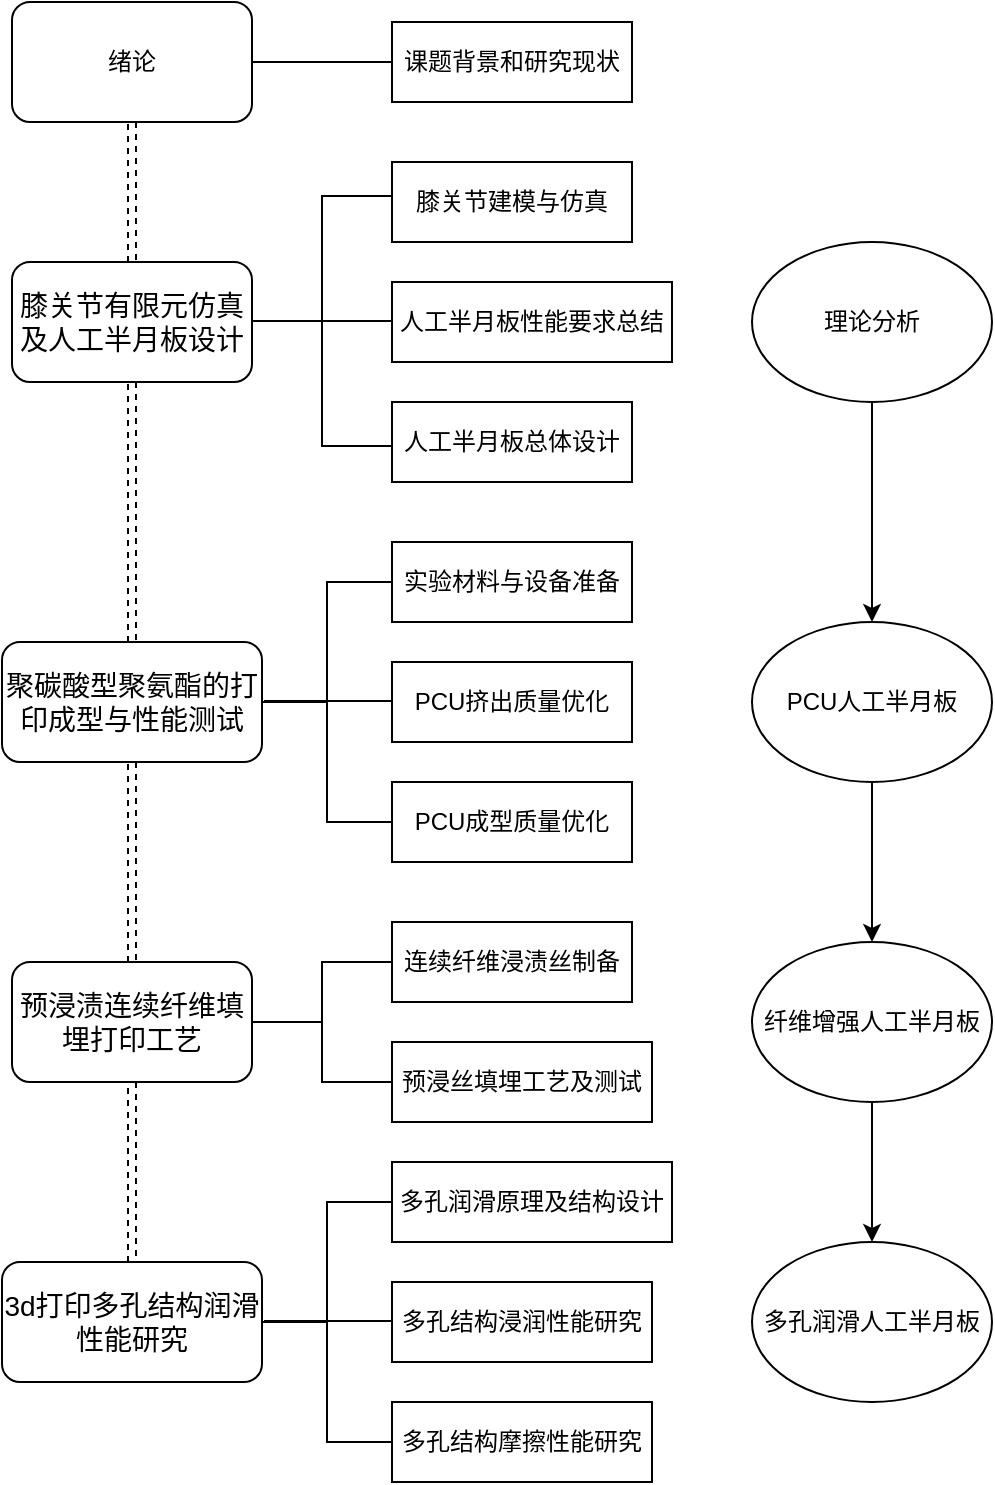 <mxfile version="17.4.0" type="github">
  <diagram id="ayYM7CrsdiZnU-R0M-GR" name="Page-1">
    <mxGraphModel dx="757" dy="803" grid="1" gridSize="10" guides="1" tooltips="1" connect="1" arrows="1" fold="1" page="1" pageScale="1" pageWidth="827" pageHeight="1169" math="0" shadow="0">
      <root>
        <mxCell id="0" />
        <mxCell id="1" parent="0" />
        <mxCell id="YESqVWmMYOuPPAHyVQ_M-3" value="" style="edgeStyle=orthogonalEdgeStyle;rounded=0;orthogonalLoop=1;jettySize=auto;html=1;shape=link;strokeColor=default;dashed=1;" edge="1" parent="1" source="YESqVWmMYOuPPAHyVQ_M-1" target="YESqVWmMYOuPPAHyVQ_M-2">
          <mxGeometry relative="1" as="geometry" />
        </mxCell>
        <mxCell id="YESqVWmMYOuPPAHyVQ_M-1" value="绪论" style="rounded=1;whiteSpace=wrap;html=1;" vertex="1" parent="1">
          <mxGeometry x="60" y="190" width="120" height="60" as="geometry" />
        </mxCell>
        <mxCell id="YESqVWmMYOuPPAHyVQ_M-5" value="" style="edgeStyle=orthogonalEdgeStyle;shape=link;rounded=0;orthogonalLoop=1;jettySize=auto;html=1;dashed=1;strokeColor=default;" edge="1" parent="1" source="YESqVWmMYOuPPAHyVQ_M-2" target="YESqVWmMYOuPPAHyVQ_M-4">
          <mxGeometry relative="1" as="geometry" />
        </mxCell>
        <mxCell id="YESqVWmMYOuPPAHyVQ_M-2" value="&lt;span style=&quot;font-size: 10.5pt&quot;&gt;膝关节有限元仿真及人工半月板设计&lt;/span&gt;" style="whiteSpace=wrap;html=1;rounded=1;" vertex="1" parent="1">
          <mxGeometry x="60" y="320" width="120" height="60" as="geometry" />
        </mxCell>
        <mxCell id="YESqVWmMYOuPPAHyVQ_M-7" value="" style="edgeStyle=orthogonalEdgeStyle;shape=link;rounded=0;orthogonalLoop=1;jettySize=auto;html=1;dashed=1;strokeColor=default;" edge="1" parent="1" source="YESqVWmMYOuPPAHyVQ_M-4" target="YESqVWmMYOuPPAHyVQ_M-6">
          <mxGeometry relative="1" as="geometry" />
        </mxCell>
        <mxCell id="YESqVWmMYOuPPAHyVQ_M-4" value="&lt;span style=&quot;font-size: 10.5pt&quot;&gt;聚碳酸型聚氨酯的打印成型与性能测试&lt;/span&gt;" style="whiteSpace=wrap;html=1;rounded=1;" vertex="1" parent="1">
          <mxGeometry x="55" y="510" width="130" height="60" as="geometry" />
        </mxCell>
        <mxCell id="YESqVWmMYOuPPAHyVQ_M-9" value="" style="edgeStyle=orthogonalEdgeStyle;shape=link;rounded=0;orthogonalLoop=1;jettySize=auto;html=1;dashed=1;strokeColor=default;" edge="1" parent="1" source="YESqVWmMYOuPPAHyVQ_M-6" target="YESqVWmMYOuPPAHyVQ_M-8">
          <mxGeometry relative="1" as="geometry" />
        </mxCell>
        <mxCell id="YESqVWmMYOuPPAHyVQ_M-6" value="&lt;span style=&quot;font-size: 10.5pt&quot;&gt;预浸渍连续纤维填埋打印工艺&lt;/span&gt;" style="whiteSpace=wrap;html=1;rounded=1;" vertex="1" parent="1">
          <mxGeometry x="60" y="670" width="120" height="60" as="geometry" />
        </mxCell>
        <mxCell id="YESqVWmMYOuPPAHyVQ_M-8" value="&lt;span lang=&quot;EN-US&quot; style=&quot;font-size: 10.5pt&quot;&gt;3d&lt;/span&gt;&lt;span style=&quot;font-size: 10.5pt&quot;&gt;打印多孔结构润滑性能研究&lt;/span&gt;" style="whiteSpace=wrap;html=1;rounded=1;" vertex="1" parent="1">
          <mxGeometry x="55" y="820" width="130" height="60" as="geometry" />
        </mxCell>
        <mxCell id="YESqVWmMYOuPPAHyVQ_M-20" value="课题背景和研究现状" style="rounded=0;whiteSpace=wrap;html=1;" vertex="1" parent="1">
          <mxGeometry x="250" y="200" width="120" height="40" as="geometry" />
        </mxCell>
        <mxCell id="YESqVWmMYOuPPAHyVQ_M-21" value="" style="endArrow=none;html=1;rounded=0;strokeColor=default;exitX=1;exitY=0.5;exitDx=0;exitDy=0;entryX=0;entryY=0.5;entryDx=0;entryDy=0;" edge="1" parent="1" source="YESqVWmMYOuPPAHyVQ_M-1" target="YESqVWmMYOuPPAHyVQ_M-20">
          <mxGeometry width="50" height="50" relative="1" as="geometry">
            <mxPoint x="200" y="240" as="sourcePoint" />
            <mxPoint x="250" y="200" as="targetPoint" />
          </mxGeometry>
        </mxCell>
        <mxCell id="YESqVWmMYOuPPAHyVQ_M-22" value="膝关节建模与仿真" style="rounded=0;whiteSpace=wrap;html=1;" vertex="1" parent="1">
          <mxGeometry x="250" y="270" width="120" height="40" as="geometry" />
        </mxCell>
        <mxCell id="YESqVWmMYOuPPAHyVQ_M-23" value="人工半月板性能要求总结" style="rounded=0;whiteSpace=wrap;html=1;" vertex="1" parent="1">
          <mxGeometry x="250" y="330" width="140" height="40" as="geometry" />
        </mxCell>
        <mxCell id="YESqVWmMYOuPPAHyVQ_M-24" value="" style="strokeWidth=1;html=1;shape=mxgraph.flowchart.annotation_2;align=left;labelPosition=right;pointerEvents=1;" vertex="1" parent="1">
          <mxGeometry x="180" y="287" width="70" height="125" as="geometry" />
        </mxCell>
        <mxCell id="YESqVWmMYOuPPAHyVQ_M-25" value="人工半月板总体设计" style="rounded=0;whiteSpace=wrap;html=1;" vertex="1" parent="1">
          <mxGeometry x="250" y="390" width="120" height="40" as="geometry" />
        </mxCell>
        <mxCell id="YESqVWmMYOuPPAHyVQ_M-26" value="" style="strokeWidth=1;html=1;shape=mxgraph.flowchart.annotation_2;align=left;labelPosition=right;pointerEvents=1;" vertex="1" parent="1">
          <mxGeometry x="185" y="480" width="65" height="120" as="geometry" />
        </mxCell>
        <mxCell id="YESqVWmMYOuPPAHyVQ_M-27" value="实验材料与设备准备" style="rounded=0;whiteSpace=wrap;html=1;strokeWidth=1;" vertex="1" parent="1">
          <mxGeometry x="250" y="460" width="120" height="40" as="geometry" />
        </mxCell>
        <mxCell id="YESqVWmMYOuPPAHyVQ_M-28" value="PCU挤出质量优化" style="rounded=0;whiteSpace=wrap;html=1;strokeWidth=1;" vertex="1" parent="1">
          <mxGeometry x="250" y="520" width="120" height="40" as="geometry" />
        </mxCell>
        <mxCell id="YESqVWmMYOuPPAHyVQ_M-29" value="PCU成型质量优化" style="rounded=0;whiteSpace=wrap;html=1;strokeWidth=1;" vertex="1" parent="1">
          <mxGeometry x="250" y="580" width="120" height="40" as="geometry" />
        </mxCell>
        <mxCell id="YESqVWmMYOuPPAHyVQ_M-33" value="" style="endArrow=none;html=1;rounded=0;strokeColor=default;exitX=1;exitY=0.5;exitDx=0;exitDy=0;entryX=0;entryY=0.5;entryDx=0;entryDy=0;" edge="1" parent="1">
          <mxGeometry width="50" height="50" relative="1" as="geometry">
            <mxPoint x="180" y="349.5" as="sourcePoint" />
            <mxPoint x="250" y="349.5" as="targetPoint" />
          </mxGeometry>
        </mxCell>
        <mxCell id="YESqVWmMYOuPPAHyVQ_M-34" value="" style="endArrow=none;html=1;rounded=0;strokeColor=default;exitX=1;exitY=0.5;exitDx=0;exitDy=0;entryX=0;entryY=0.5;entryDx=0;entryDy=0;" edge="1" parent="1">
          <mxGeometry width="50" height="50" relative="1" as="geometry">
            <mxPoint x="186" y="539.5" as="sourcePoint" />
            <mxPoint x="250" y="539.5" as="targetPoint" />
          </mxGeometry>
        </mxCell>
        <mxCell id="YESqVWmMYOuPPAHyVQ_M-35" value="连续纤维浸渍丝制备" style="rounded=0;whiteSpace=wrap;html=1;" vertex="1" parent="1">
          <mxGeometry x="250" y="650" width="120" height="40" as="geometry" />
        </mxCell>
        <mxCell id="YESqVWmMYOuPPAHyVQ_M-37" value="" style="strokeWidth=1;html=1;shape=mxgraph.flowchart.annotation_2;align=left;labelPosition=right;pointerEvents=1;" vertex="1" parent="1">
          <mxGeometry x="180" y="670" width="70" height="60" as="geometry" />
        </mxCell>
        <mxCell id="YESqVWmMYOuPPAHyVQ_M-38" value="预浸丝填埋工艺及测试" style="rounded=0;whiteSpace=wrap;html=1;" vertex="1" parent="1">
          <mxGeometry x="250" y="710" width="130" height="40" as="geometry" />
        </mxCell>
        <mxCell id="YESqVWmMYOuPPAHyVQ_M-46" value="" style="strokeWidth=1;html=1;shape=mxgraph.flowchart.annotation_2;align=left;labelPosition=right;pointerEvents=1;" vertex="1" parent="1">
          <mxGeometry x="185" y="790" width="65" height="120" as="geometry" />
        </mxCell>
        <mxCell id="YESqVWmMYOuPPAHyVQ_M-47" value="多孔润滑原理及结构设计" style="rounded=0;whiteSpace=wrap;html=1;strokeWidth=1;" vertex="1" parent="1">
          <mxGeometry x="250" y="770" width="140" height="40" as="geometry" />
        </mxCell>
        <mxCell id="YESqVWmMYOuPPAHyVQ_M-48" value="多孔结构浸润性能研究" style="rounded=0;whiteSpace=wrap;html=1;strokeWidth=1;" vertex="1" parent="1">
          <mxGeometry x="250" y="830" width="130" height="40" as="geometry" />
        </mxCell>
        <mxCell id="YESqVWmMYOuPPAHyVQ_M-49" value="多孔结构摩擦性能研究" style="rounded=0;whiteSpace=wrap;html=1;strokeWidth=1;" vertex="1" parent="1">
          <mxGeometry x="250" y="890" width="130" height="40" as="geometry" />
        </mxCell>
        <mxCell id="YESqVWmMYOuPPAHyVQ_M-50" value="" style="endArrow=none;html=1;rounded=0;strokeColor=default;exitX=1;exitY=0.5;exitDx=0;exitDy=0;entryX=0;entryY=0.5;entryDx=0;entryDy=0;" edge="1" parent="1">
          <mxGeometry width="50" height="50" relative="1" as="geometry">
            <mxPoint x="186" y="849.5" as="sourcePoint" />
            <mxPoint x="250" y="849.5" as="targetPoint" />
          </mxGeometry>
        </mxCell>
        <mxCell id="YESqVWmMYOuPPAHyVQ_M-53" value="" style="edgeStyle=orthogonalEdgeStyle;rounded=0;orthogonalLoop=1;jettySize=auto;html=1;strokeColor=default;" edge="1" parent="1" source="YESqVWmMYOuPPAHyVQ_M-51" target="YESqVWmMYOuPPAHyVQ_M-52">
          <mxGeometry relative="1" as="geometry" />
        </mxCell>
        <mxCell id="YESqVWmMYOuPPAHyVQ_M-51" value="理论分析" style="ellipse;whiteSpace=wrap;html=1;strokeWidth=1;" vertex="1" parent="1">
          <mxGeometry x="430" y="310" width="120" height="80" as="geometry" />
        </mxCell>
        <mxCell id="YESqVWmMYOuPPAHyVQ_M-57" value="" style="edgeStyle=orthogonalEdgeStyle;rounded=0;orthogonalLoop=1;jettySize=auto;html=1;strokeColor=default;" edge="1" parent="1" source="YESqVWmMYOuPPAHyVQ_M-52" target="YESqVWmMYOuPPAHyVQ_M-56">
          <mxGeometry relative="1" as="geometry" />
        </mxCell>
        <mxCell id="YESqVWmMYOuPPAHyVQ_M-52" value="PCU人工半月板" style="ellipse;whiteSpace=wrap;html=1;strokeWidth=1;" vertex="1" parent="1">
          <mxGeometry x="430" y="500" width="120" height="80" as="geometry" />
        </mxCell>
        <mxCell id="YESqVWmMYOuPPAHyVQ_M-59" value="" style="edgeStyle=orthogonalEdgeStyle;rounded=0;orthogonalLoop=1;jettySize=auto;html=1;strokeColor=default;" edge="1" parent="1" source="YESqVWmMYOuPPAHyVQ_M-56" target="YESqVWmMYOuPPAHyVQ_M-58">
          <mxGeometry relative="1" as="geometry" />
        </mxCell>
        <mxCell id="YESqVWmMYOuPPAHyVQ_M-56" value="纤维增强人工半月板" style="ellipse;whiteSpace=wrap;html=1;strokeWidth=1;" vertex="1" parent="1">
          <mxGeometry x="430" y="660" width="120" height="80" as="geometry" />
        </mxCell>
        <mxCell id="YESqVWmMYOuPPAHyVQ_M-58" value="多孔润滑人工半月板" style="ellipse;whiteSpace=wrap;html=1;strokeWidth=1;" vertex="1" parent="1">
          <mxGeometry x="430" y="810" width="120" height="80" as="geometry" />
        </mxCell>
      </root>
    </mxGraphModel>
  </diagram>
</mxfile>
